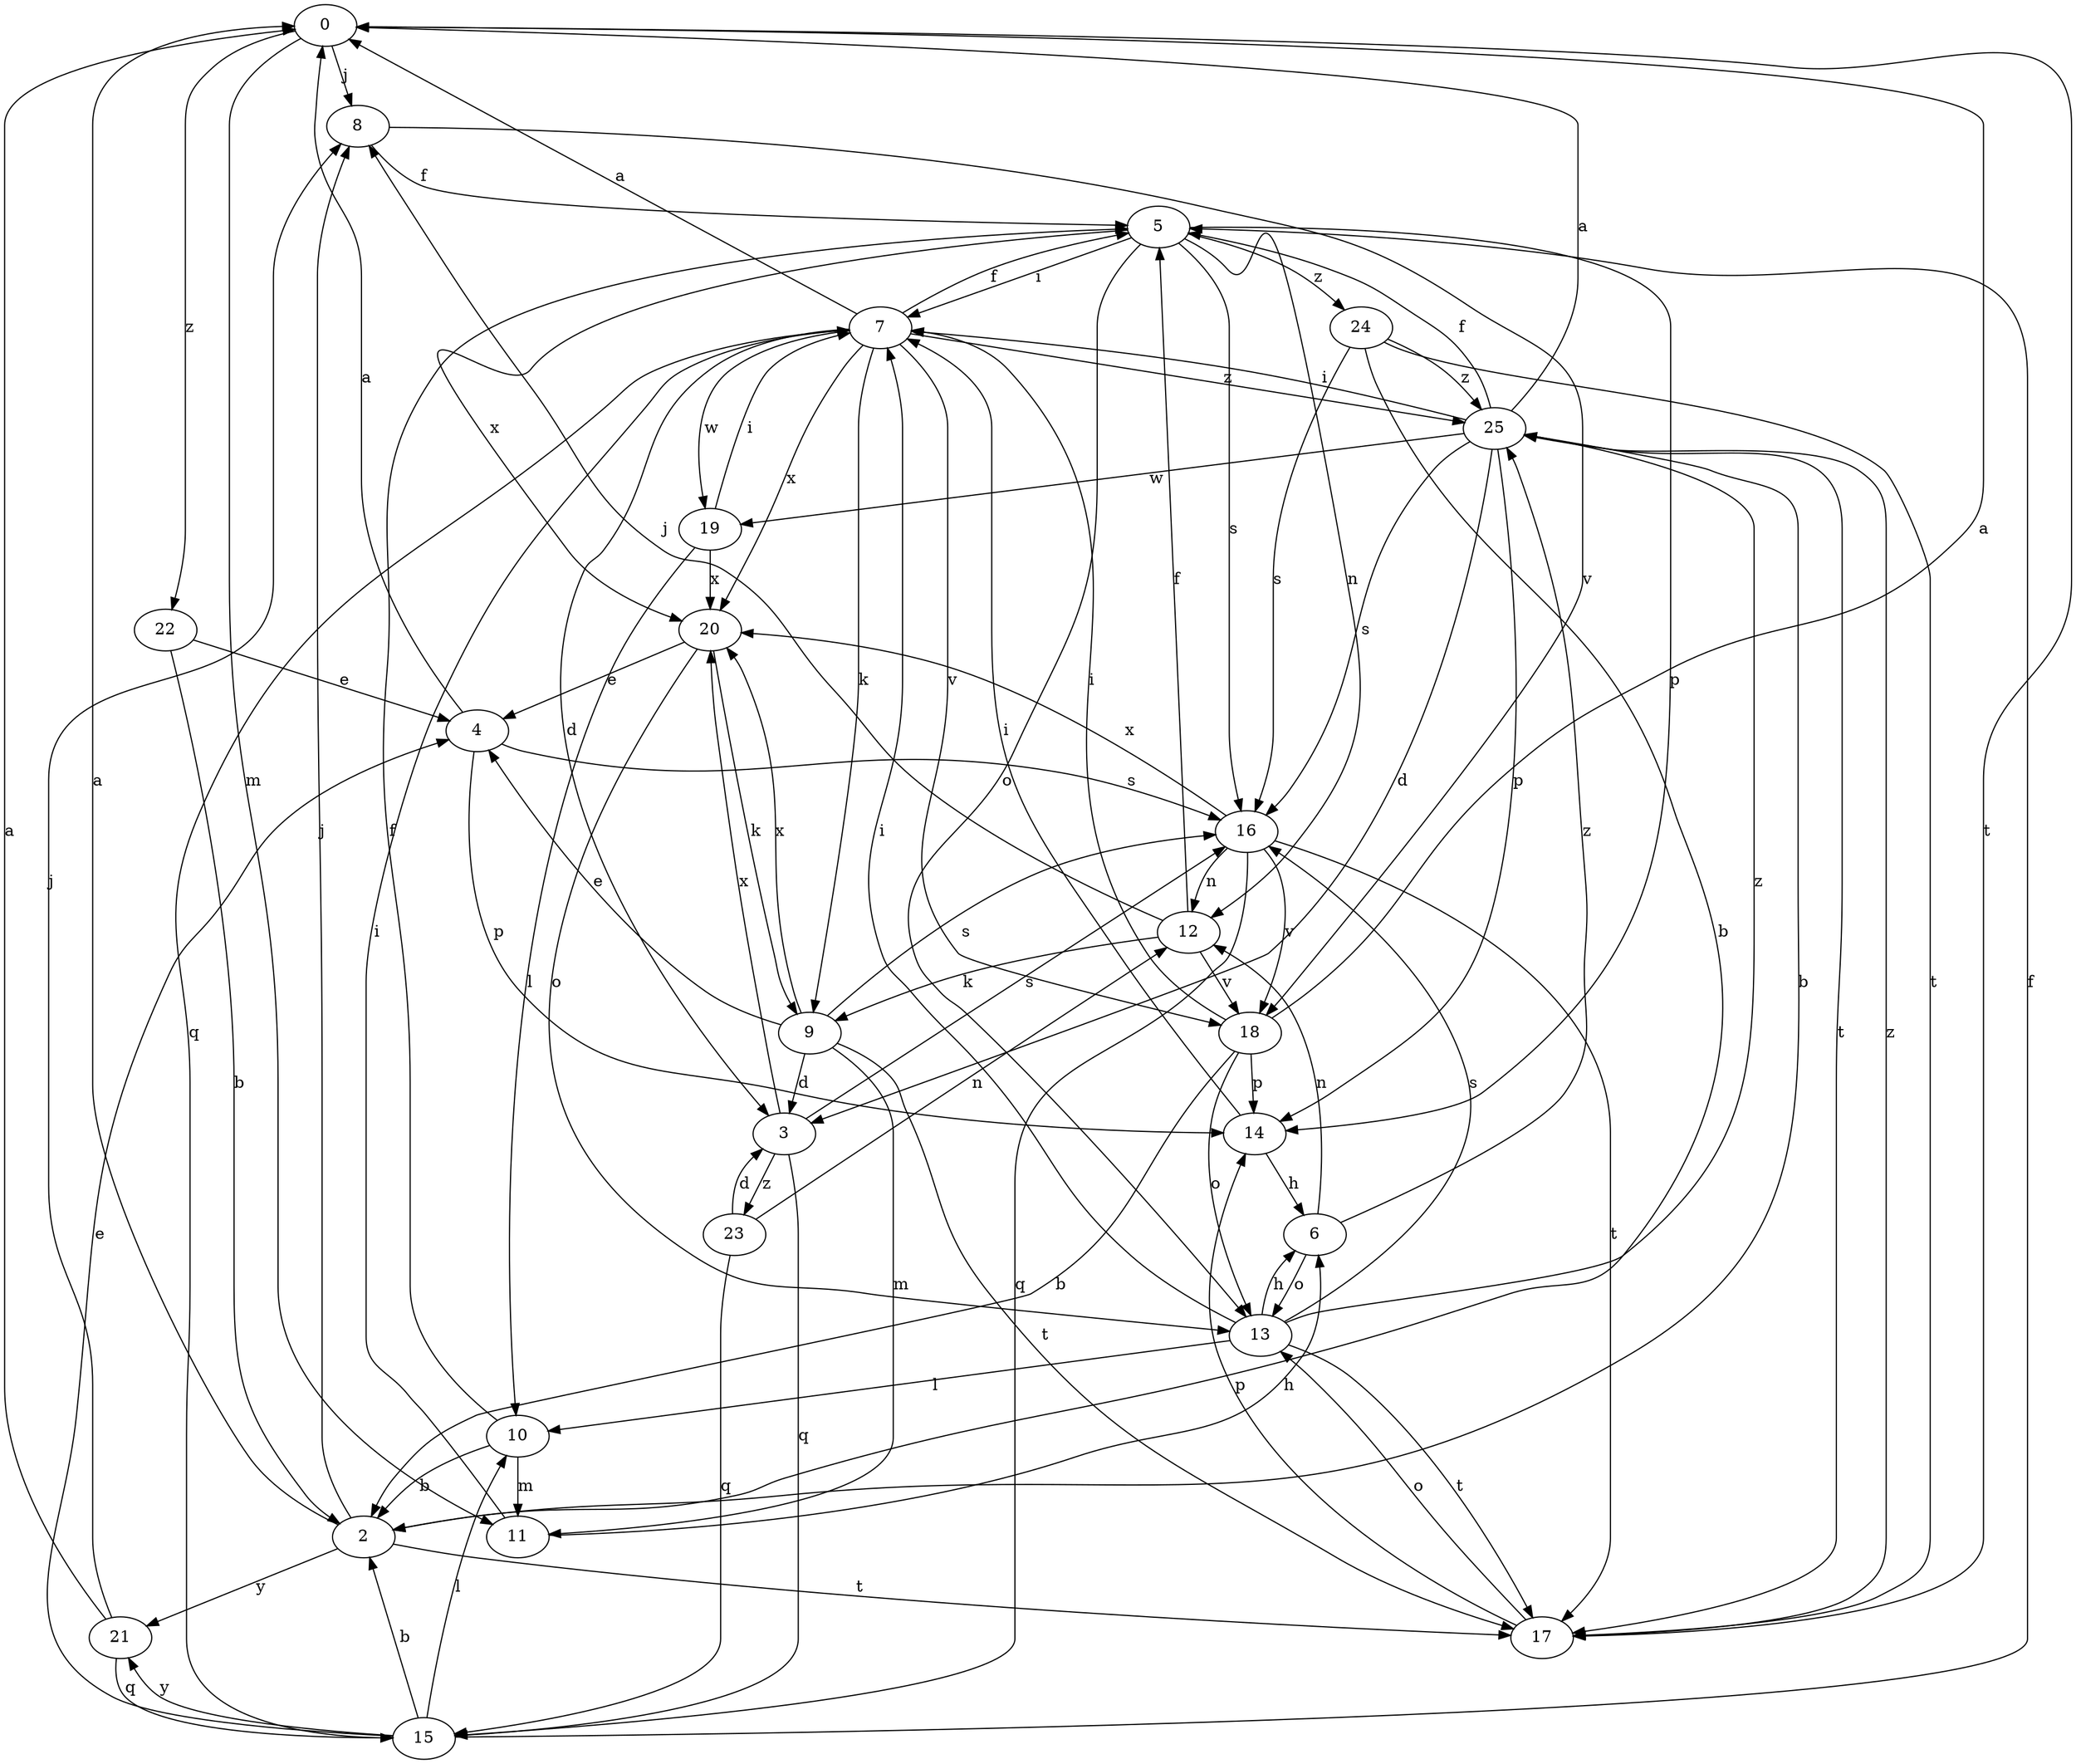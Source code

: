 strict digraph  {
0;
2;
3;
4;
5;
6;
7;
8;
9;
10;
11;
12;
13;
14;
15;
16;
17;
18;
19;
20;
21;
22;
23;
24;
25;
0 -> 8  [label=j];
0 -> 11  [label=m];
0 -> 17  [label=t];
0 -> 22  [label=z];
2 -> 0  [label=a];
2 -> 8  [label=j];
2 -> 17  [label=t];
2 -> 21  [label=y];
3 -> 15  [label=q];
3 -> 16  [label=s];
3 -> 20  [label=x];
3 -> 23  [label=z];
4 -> 0  [label=a];
4 -> 14  [label=p];
4 -> 16  [label=s];
5 -> 7  [label=i];
5 -> 12  [label=n];
5 -> 13  [label=o];
5 -> 14  [label=p];
5 -> 16  [label=s];
5 -> 20  [label=x];
5 -> 24  [label=z];
6 -> 12  [label=n];
6 -> 13  [label=o];
6 -> 25  [label=z];
7 -> 0  [label=a];
7 -> 3  [label=d];
7 -> 5  [label=f];
7 -> 9  [label=k];
7 -> 15  [label=q];
7 -> 18  [label=v];
7 -> 19  [label=w];
7 -> 20  [label=x];
7 -> 25  [label=z];
8 -> 5  [label=f];
8 -> 18  [label=v];
9 -> 3  [label=d];
9 -> 4  [label=e];
9 -> 11  [label=m];
9 -> 16  [label=s];
9 -> 17  [label=t];
9 -> 20  [label=x];
10 -> 2  [label=b];
10 -> 5  [label=f];
10 -> 11  [label=m];
11 -> 6  [label=h];
11 -> 7  [label=i];
12 -> 5  [label=f];
12 -> 8  [label=j];
12 -> 9  [label=k];
12 -> 18  [label=v];
13 -> 6  [label=h];
13 -> 7  [label=i];
13 -> 10  [label=l];
13 -> 16  [label=s];
13 -> 17  [label=t];
13 -> 25  [label=z];
14 -> 6  [label=h];
14 -> 7  [label=i];
15 -> 2  [label=b];
15 -> 4  [label=e];
15 -> 5  [label=f];
15 -> 10  [label=l];
15 -> 21  [label=y];
16 -> 12  [label=n];
16 -> 15  [label=q];
16 -> 17  [label=t];
16 -> 18  [label=v];
16 -> 20  [label=x];
17 -> 13  [label=o];
17 -> 14  [label=p];
17 -> 25  [label=z];
18 -> 0  [label=a];
18 -> 2  [label=b];
18 -> 7  [label=i];
18 -> 13  [label=o];
18 -> 14  [label=p];
19 -> 7  [label=i];
19 -> 10  [label=l];
19 -> 20  [label=x];
20 -> 4  [label=e];
20 -> 9  [label=k];
20 -> 13  [label=o];
21 -> 0  [label=a];
21 -> 8  [label=j];
21 -> 15  [label=q];
22 -> 2  [label=b];
22 -> 4  [label=e];
23 -> 3  [label=d];
23 -> 12  [label=n];
23 -> 15  [label=q];
24 -> 2  [label=b];
24 -> 16  [label=s];
24 -> 17  [label=t];
24 -> 25  [label=z];
25 -> 0  [label=a];
25 -> 2  [label=b];
25 -> 3  [label=d];
25 -> 5  [label=f];
25 -> 7  [label=i];
25 -> 14  [label=p];
25 -> 16  [label=s];
25 -> 17  [label=t];
25 -> 19  [label=w];
}
